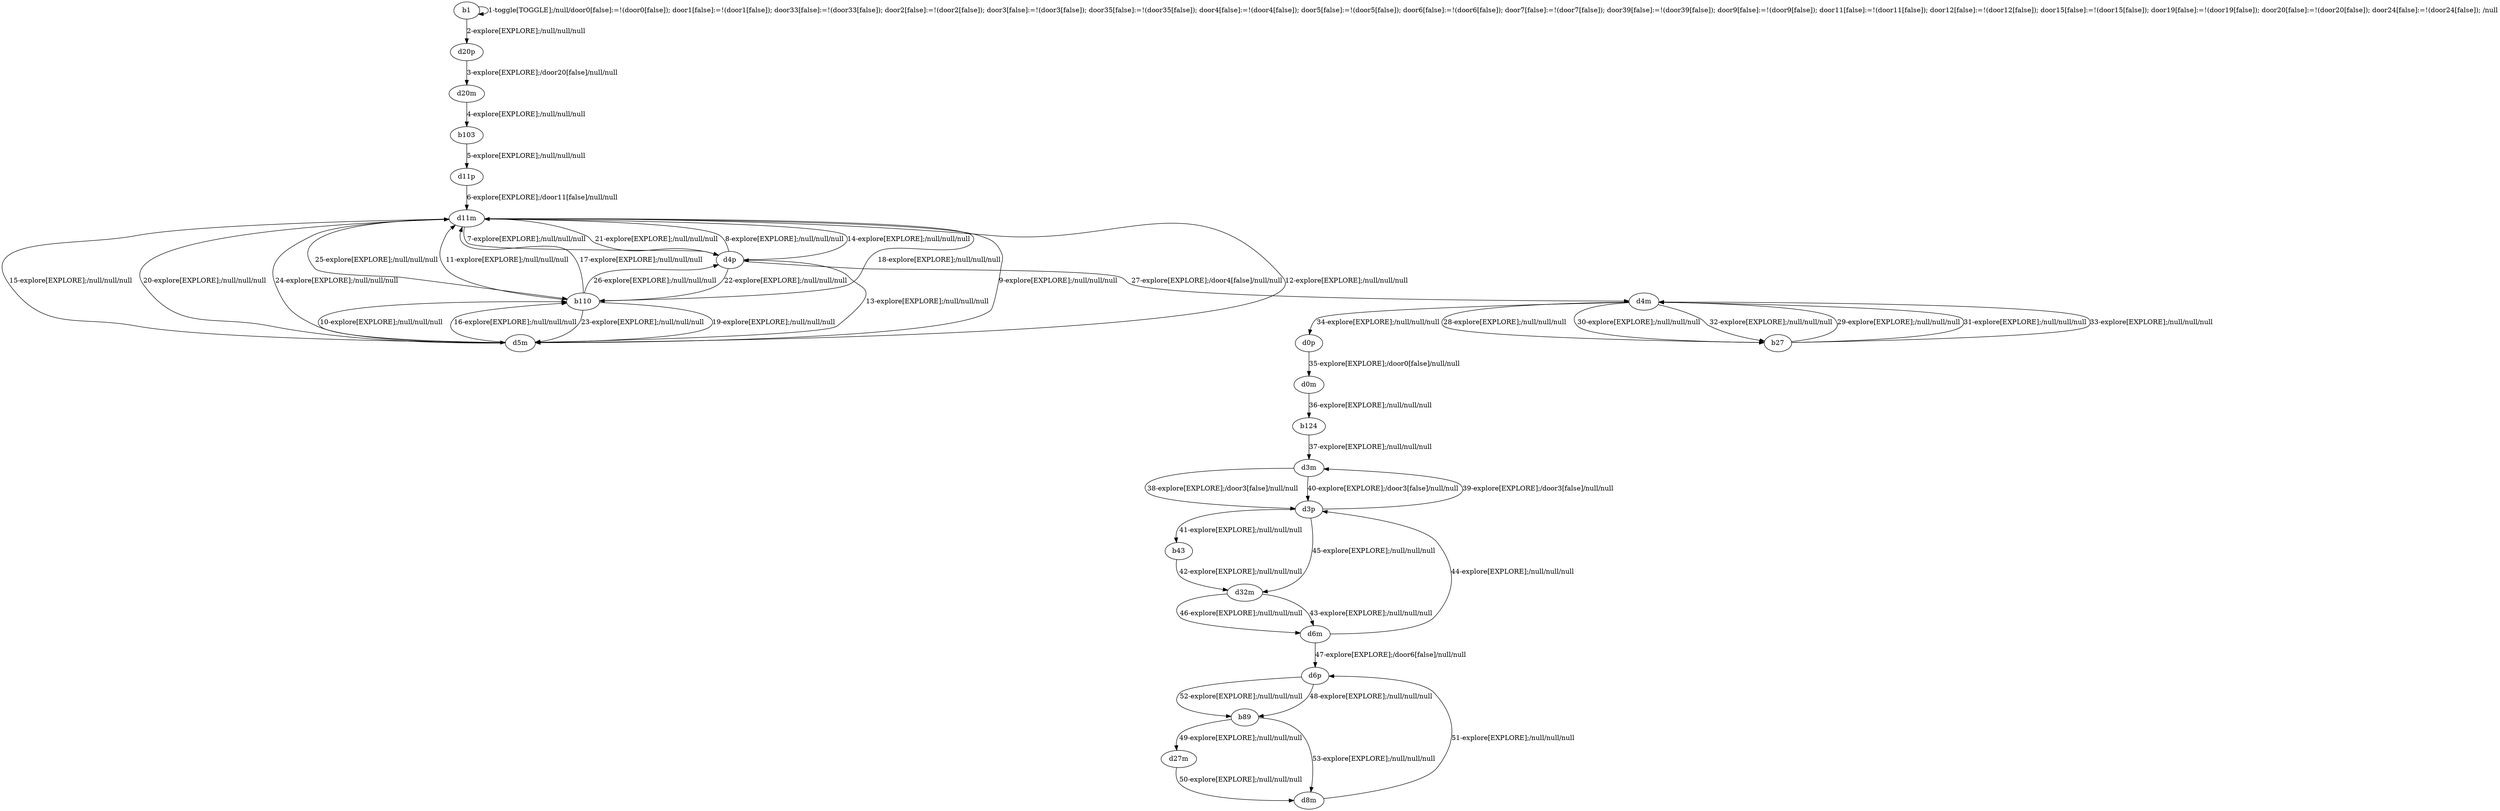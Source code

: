 # Total number of goals covered by this test: 1
# b89 --> d8m

digraph g {
"b1" -> "b1" [label = "1-toggle[TOGGLE];/null/door0[false]:=!(door0[false]); door1[false]:=!(door1[false]); door33[false]:=!(door33[false]); door2[false]:=!(door2[false]); door3[false]:=!(door3[false]); door35[false]:=!(door35[false]); door4[false]:=!(door4[false]); door5[false]:=!(door5[false]); door6[false]:=!(door6[false]); door7[false]:=!(door7[false]); door39[false]:=!(door39[false]); door9[false]:=!(door9[false]); door11[false]:=!(door11[false]); door12[false]:=!(door12[false]); door15[false]:=!(door15[false]); door19[false]:=!(door19[false]); door20[false]:=!(door20[false]); door24[false]:=!(door24[false]); /null"];
"b1" -> "d20p" [label = "2-explore[EXPLORE];/null/null/null"];
"d20p" -> "d20m" [label = "3-explore[EXPLORE];/door20[false]/null/null"];
"d20m" -> "b103" [label = "4-explore[EXPLORE];/null/null/null"];
"b103" -> "d11p" [label = "5-explore[EXPLORE];/null/null/null"];
"d11p" -> "d11m" [label = "6-explore[EXPLORE];/door11[false]/null/null"];
"d11m" -> "d4p" [label = "7-explore[EXPLORE];/null/null/null"];
"d4p" -> "d11m" [label = "8-explore[EXPLORE];/null/null/null"];
"d11m" -> "d5m" [label = "9-explore[EXPLORE];/null/null/null"];
"d5m" -> "b110" [label = "10-explore[EXPLORE];/null/null/null"];
"b110" -> "d11m" [label = "11-explore[EXPLORE];/null/null/null"];
"d11m" -> "d5m" [label = "12-explore[EXPLORE];/null/null/null"];
"d5m" -> "d4p" [label = "13-explore[EXPLORE];/null/null/null"];
"d4p" -> "d11m" [label = "14-explore[EXPLORE];/null/null/null"];
"d11m" -> "d5m" [label = "15-explore[EXPLORE];/null/null/null"];
"d5m" -> "b110" [label = "16-explore[EXPLORE];/null/null/null"];
"b110" -> "d11m" [label = "17-explore[EXPLORE];/null/null/null"];
"d11m" -> "b110" [label = "18-explore[EXPLORE];/null/null/null"];
"b110" -> "d5m" [label = "19-explore[EXPLORE];/null/null/null"];
"d5m" -> "d11m" [label = "20-explore[EXPLORE];/null/null/null"];
"d11m" -> "d4p" [label = "21-explore[EXPLORE];/null/null/null"];
"d4p" -> "b110" [label = "22-explore[EXPLORE];/null/null/null"];
"b110" -> "d5m" [label = "23-explore[EXPLORE];/null/null/null"];
"d5m" -> "d11m" [label = "24-explore[EXPLORE];/null/null/null"];
"d11m" -> "b110" [label = "25-explore[EXPLORE];/null/null/null"];
"b110" -> "d4p" [label = "26-explore[EXPLORE];/null/null/null"];
"d4p" -> "d4m" [label = "27-explore[EXPLORE];/door4[false]/null/null"];
"d4m" -> "b27" [label = "28-explore[EXPLORE];/null/null/null"];
"b27" -> "d4m" [label = "29-explore[EXPLORE];/null/null/null"];
"d4m" -> "b27" [label = "30-explore[EXPLORE];/null/null/null"];
"b27" -> "d4m" [label = "31-explore[EXPLORE];/null/null/null"];
"d4m" -> "b27" [label = "32-explore[EXPLORE];/null/null/null"];
"b27" -> "d4m" [label = "33-explore[EXPLORE];/null/null/null"];
"d4m" -> "d0p" [label = "34-explore[EXPLORE];/null/null/null"];
"d0p" -> "d0m" [label = "35-explore[EXPLORE];/door0[false]/null/null"];
"d0m" -> "b124" [label = "36-explore[EXPLORE];/null/null/null"];
"b124" -> "d3m" [label = "37-explore[EXPLORE];/null/null/null"];
"d3m" -> "d3p" [label = "38-explore[EXPLORE];/door3[false]/null/null"];
"d3p" -> "d3m" [label = "39-explore[EXPLORE];/door3[false]/null/null"];
"d3m" -> "d3p" [label = "40-explore[EXPLORE];/door3[false]/null/null"];
"d3p" -> "b43" [label = "41-explore[EXPLORE];/null/null/null"];
"b43" -> "d32m" [label = "42-explore[EXPLORE];/null/null/null"];
"d32m" -> "d6m" [label = "43-explore[EXPLORE];/null/null/null"];
"d6m" -> "d3p" [label = "44-explore[EXPLORE];/null/null/null"];
"d3p" -> "d32m" [label = "45-explore[EXPLORE];/null/null/null"];
"d32m" -> "d6m" [label = "46-explore[EXPLORE];/null/null/null"];
"d6m" -> "d6p" [label = "47-explore[EXPLORE];/door6[false]/null/null"];
"d6p" -> "b89" [label = "48-explore[EXPLORE];/null/null/null"];
"b89" -> "d27m" [label = "49-explore[EXPLORE];/null/null/null"];
"d27m" -> "d8m" [label = "50-explore[EXPLORE];/null/null/null"];
"d8m" -> "d6p" [label = "51-explore[EXPLORE];/null/null/null"];
"d6p" -> "b89" [label = "52-explore[EXPLORE];/null/null/null"];
"b89" -> "d8m" [label = "53-explore[EXPLORE];/null/null/null"];
}
